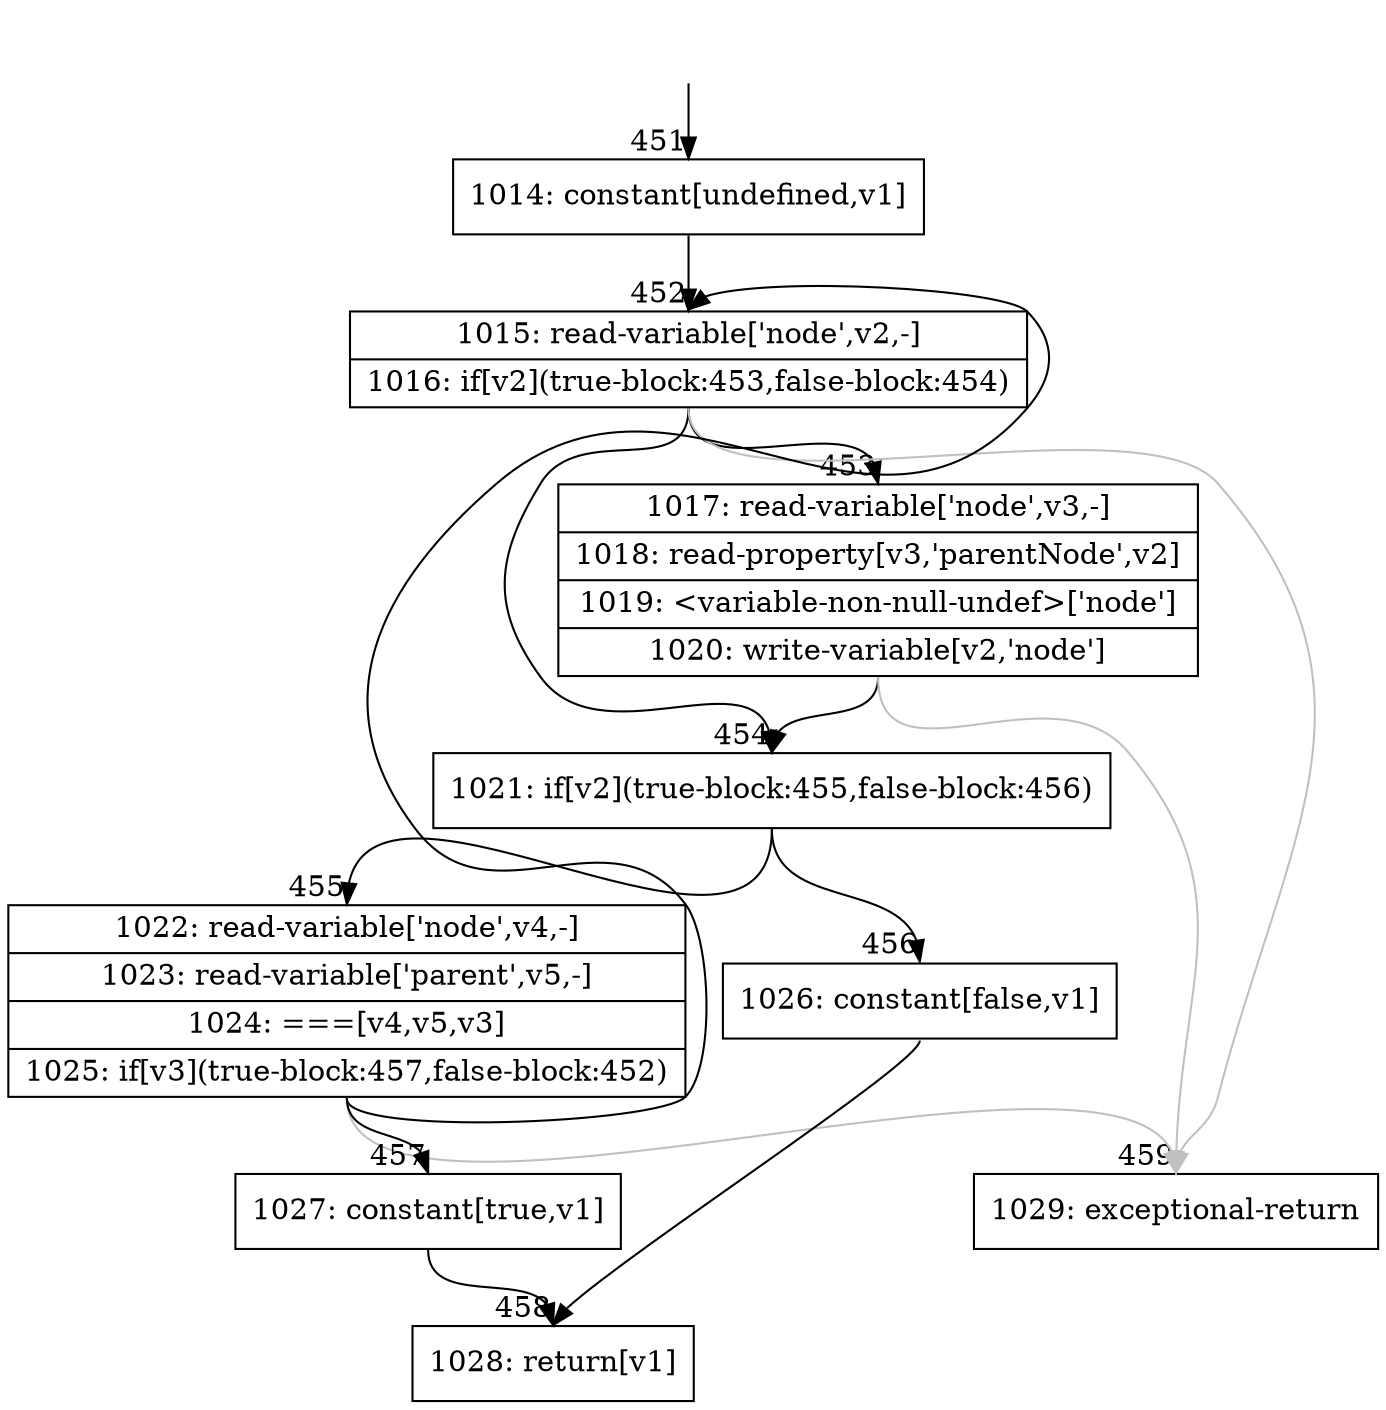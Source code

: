 digraph {
rankdir="TD"
BB_entry37[shape=none,label=""];
BB_entry37 -> BB451 [tailport=s, headport=n, headlabel="    451"]
BB451 [shape=record label="{1014: constant[undefined,v1]}" ] 
BB451 -> BB452 [tailport=s, headport=n, headlabel="      452"]
BB452 [shape=record label="{1015: read-variable['node',v2,-]|1016: if[v2](true-block:453,false-block:454)}" ] 
BB452 -> BB454 [tailport=s, headport=n, headlabel="      454"]
BB452 -> BB453 [tailport=s, headport=n, headlabel="      453"]
BB452 -> BB459 [tailport=s, headport=n, color=gray, headlabel="      459"]
BB453 [shape=record label="{1017: read-variable['node',v3,-]|1018: read-property[v3,'parentNode',v2]|1019: \<variable-non-null-undef\>['node']|1020: write-variable[v2,'node']}" ] 
BB453 -> BB454 [tailport=s, headport=n]
BB453 -> BB459 [tailport=s, headport=n, color=gray]
BB454 [shape=record label="{1021: if[v2](true-block:455,false-block:456)}" ] 
BB454 -> BB455 [tailport=s, headport=n, headlabel="      455"]
BB454 -> BB456 [tailport=s, headport=n, headlabel="      456"]
BB455 [shape=record label="{1022: read-variable['node',v4,-]|1023: read-variable['parent',v5,-]|1024: ===[v4,v5,v3]|1025: if[v3](true-block:457,false-block:452)}" ] 
BB455 -> BB457 [tailport=s, headport=n, headlabel="      457"]
BB455 -> BB452 [tailport=s, headport=n]
BB455 -> BB459 [tailport=s, headport=n, color=gray]
BB456 [shape=record label="{1026: constant[false,v1]}" ] 
BB456 -> BB458 [tailport=s, headport=n, headlabel="      458"]
BB457 [shape=record label="{1027: constant[true,v1]}" ] 
BB457 -> BB458 [tailport=s, headport=n]
BB458 [shape=record label="{1028: return[v1]}" ] 
BB459 [shape=record label="{1029: exceptional-return}" ] 
//#$~ 276
}
